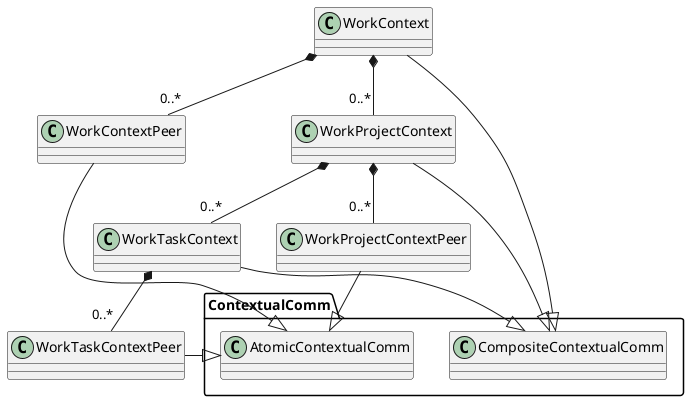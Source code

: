 @startuml "work-context-design.png"

  class WorkContext {
  }

  class WorkProjectContext {
  }

  class WorkTaskContext {
  }

  WorkContext -|> ContextualComm.CompositeContextualComm

	WorkContext *-down- "0..*" WorkProjectContext
	WorkProjectContext *-down- "0..*" WorkTaskContext


  WorkProjectContext -|> ContextualComm.CompositeContextualComm
  WorkTaskContext -|> ContextualComm.CompositeContextualComm

	WorkTaskContext *-- "0..*" WorkTaskContextPeer
	WorkProjectContext *-- "0..*" WorkProjectContextPeer
	WorkContext *-- "0..*" WorkContextPeer

	WorkTaskContextPeer -|> ContextualComm.AtomicContextualComm
  WorkProjectContextPeer -|> ContextualComm.AtomicContextualComm
  WorkContextPeer -|> ContextualComm.AtomicContextualComm

@enduml
